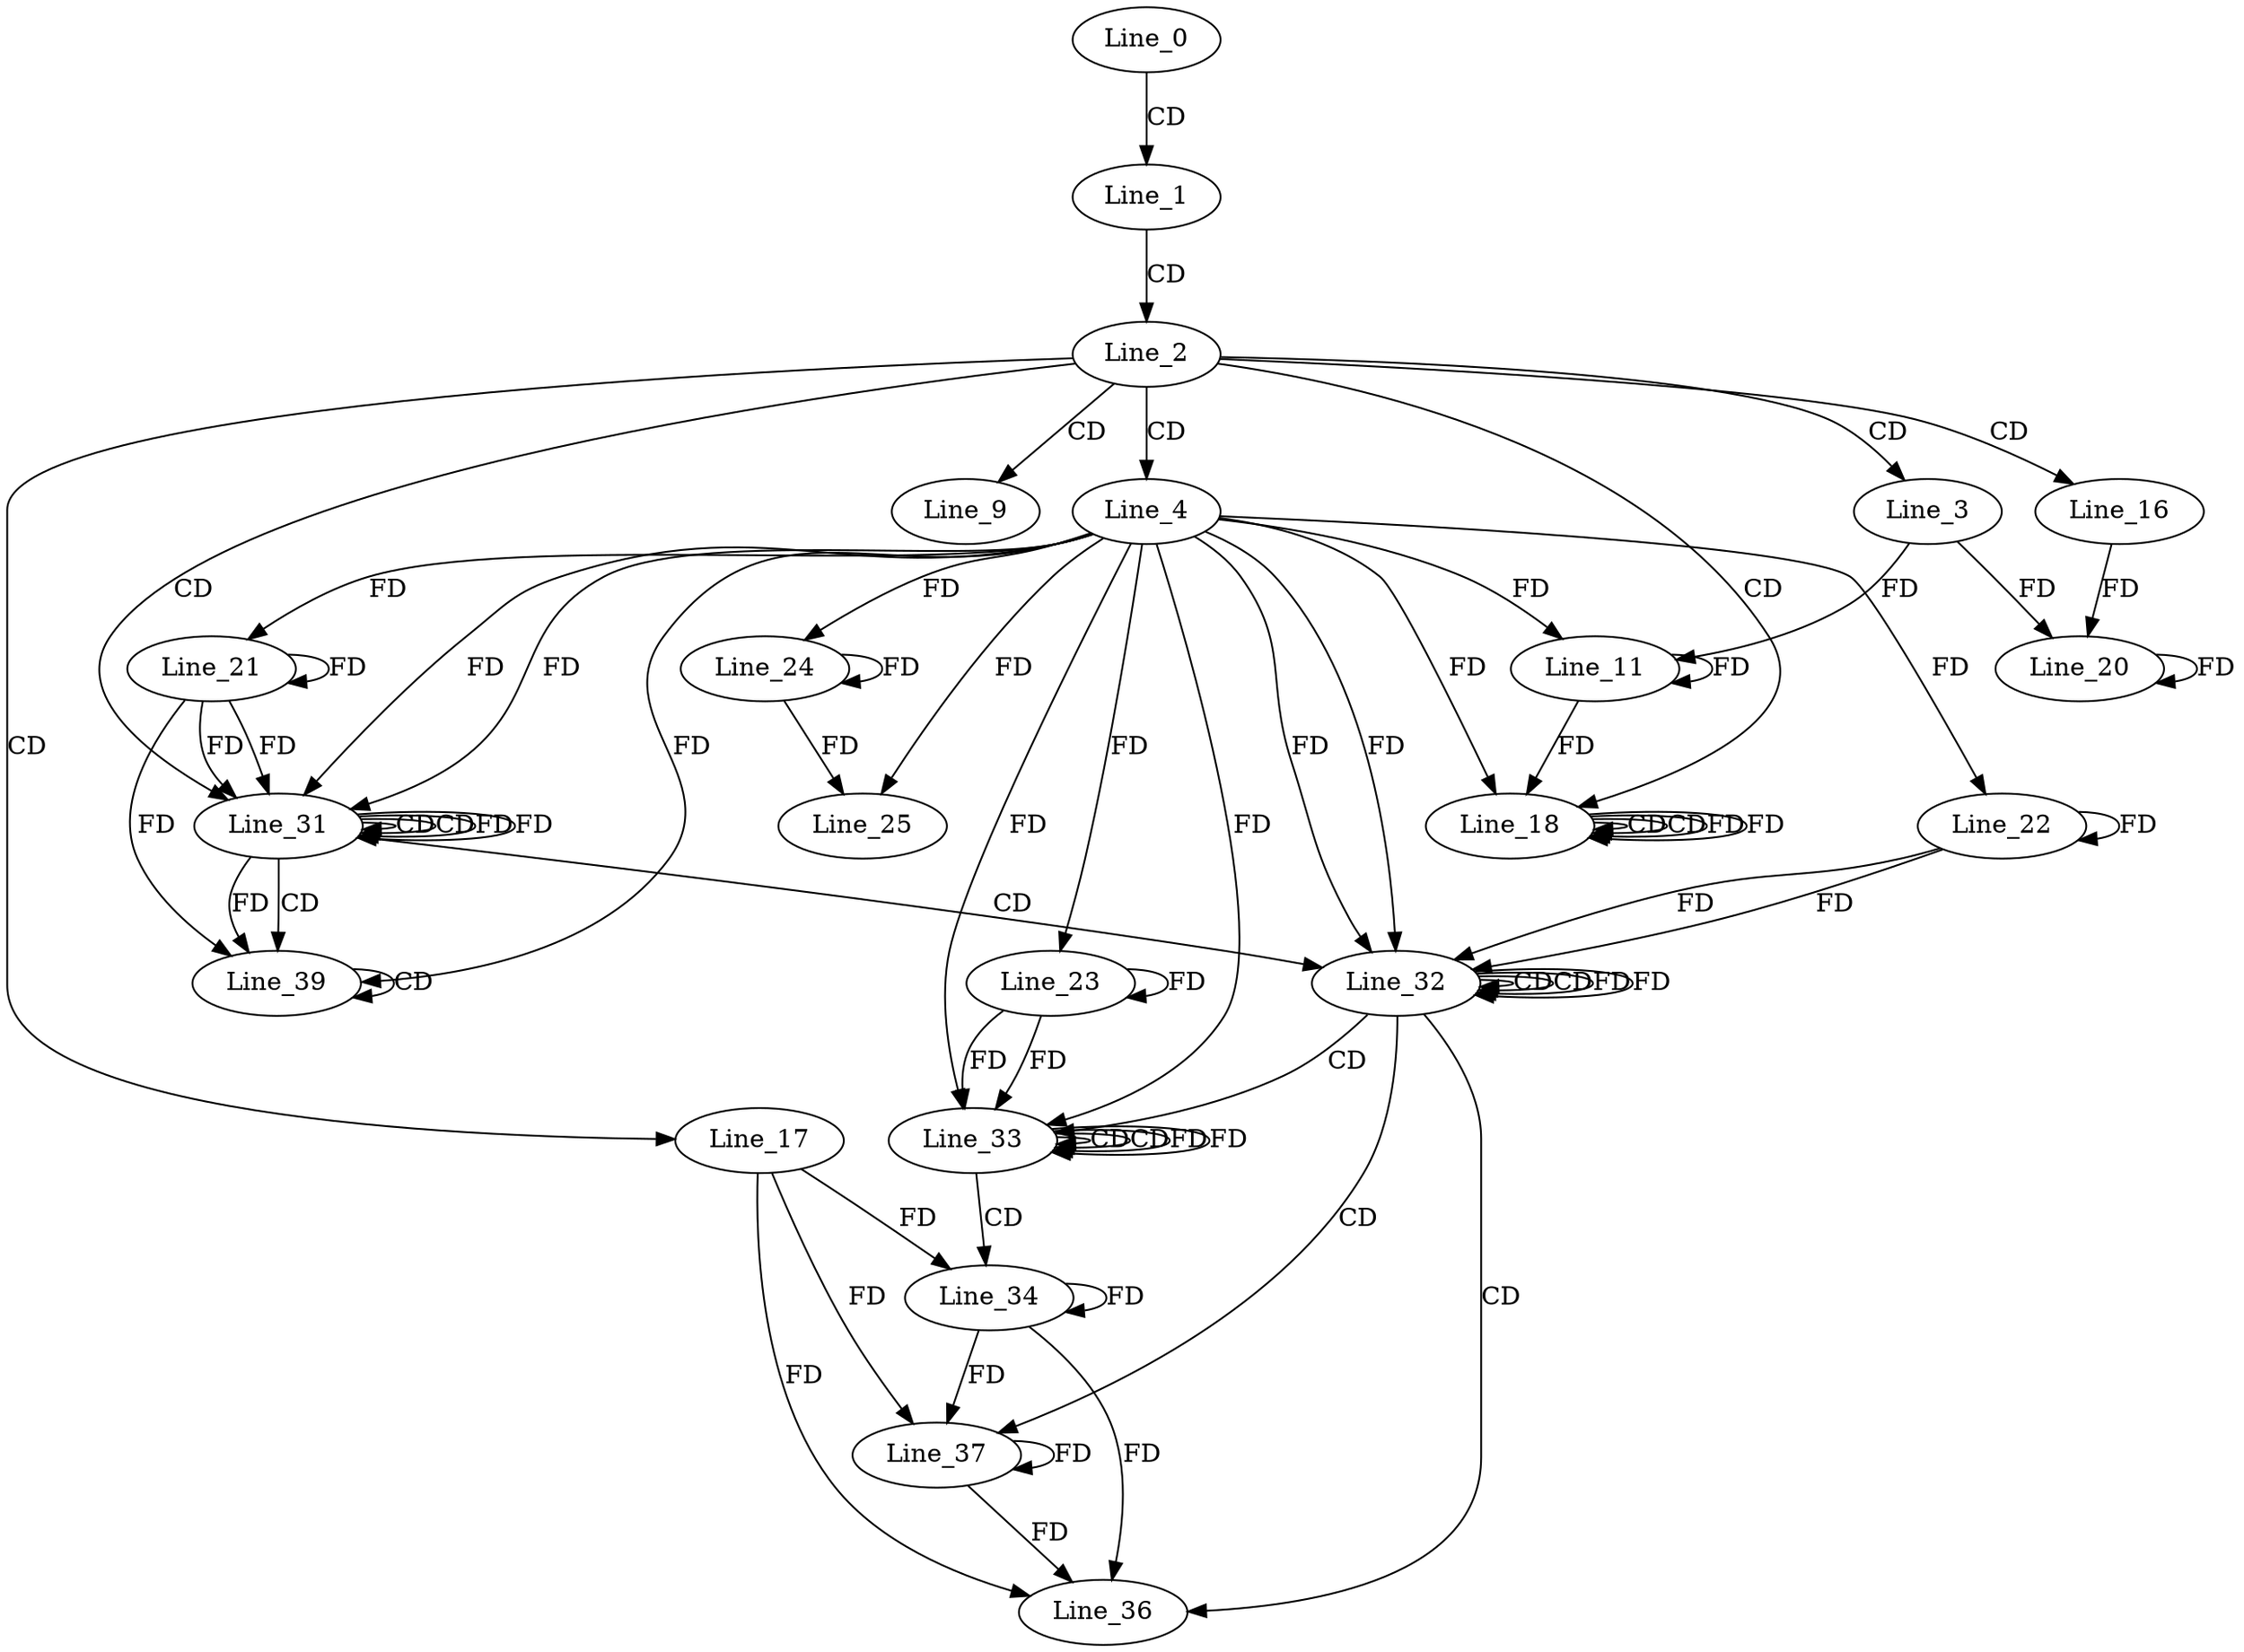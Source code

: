 digraph G {
  Line_0;
  Line_1;
  Line_2;
  Line_3;
  Line_4;
  Line_9;
  Line_11;
  Line_11;
  Line_11;
  Line_16;
  Line_17;
  Line_18;
  Line_18;
  Line_18;
  Line_20;
  Line_20;
  Line_20;
  Line_21;
  Line_21;
  Line_22;
  Line_22;
  Line_23;
  Line_23;
  Line_24;
  Line_24;
  Line_25;
  Line_31;
  Line_31;
  Line_31;
  Line_32;
  Line_32;
  Line_32;
  Line_33;
  Line_33;
  Line_33;
  Line_34;
  Line_36;
  Line_37;
  Line_39;
  Line_39;
  Line_0 -> Line_1 [ label="CD" ];
  Line_1 -> Line_2 [ label="CD" ];
  Line_2 -> Line_3 [ label="CD" ];
  Line_2 -> Line_4 [ label="CD" ];
  Line_2 -> Line_9 [ label="CD" ];
  Line_4 -> Line_11 [ label="FD" ];
  Line_11 -> Line_11 [ label="FD" ];
  Line_3 -> Line_11 [ label="FD" ];
  Line_2 -> Line_16 [ label="CD" ];
  Line_2 -> Line_17 [ label="CD" ];
  Line_2 -> Line_18 [ label="CD" ];
  Line_18 -> Line_18 [ label="CD" ];
  Line_4 -> Line_18 [ label="FD" ];
  Line_11 -> Line_18 [ label="FD" ];
  Line_18 -> Line_18 [ label="CD" ];
  Line_18 -> Line_18 [ label="FD" ];
  Line_20 -> Line_20 [ label="FD" ];
  Line_16 -> Line_20 [ label="FD" ];
  Line_3 -> Line_20 [ label="FD" ];
  Line_21 -> Line_21 [ label="FD" ];
  Line_4 -> Line_21 [ label="FD" ];
  Line_22 -> Line_22 [ label="FD" ];
  Line_4 -> Line_22 [ label="FD" ];
  Line_23 -> Line_23 [ label="FD" ];
  Line_4 -> Line_23 [ label="FD" ];
  Line_24 -> Line_24 [ label="FD" ];
  Line_4 -> Line_24 [ label="FD" ];
  Line_24 -> Line_25 [ label="FD" ];
  Line_4 -> Line_25 [ label="FD" ];
  Line_2 -> Line_31 [ label="CD" ];
  Line_31 -> Line_31 [ label="CD" ];
  Line_21 -> Line_31 [ label="FD" ];
  Line_4 -> Line_31 [ label="FD" ];
  Line_31 -> Line_31 [ label="CD" ];
  Line_31 -> Line_31 [ label="FD" ];
  Line_21 -> Line_31 [ label="FD" ];
  Line_4 -> Line_31 [ label="FD" ];
  Line_31 -> Line_32 [ label="CD" ];
  Line_32 -> Line_32 [ label="CD" ];
  Line_22 -> Line_32 [ label="FD" ];
  Line_4 -> Line_32 [ label="FD" ];
  Line_32 -> Line_32 [ label="CD" ];
  Line_32 -> Line_32 [ label="FD" ];
  Line_22 -> Line_32 [ label="FD" ];
  Line_4 -> Line_32 [ label="FD" ];
  Line_32 -> Line_33 [ label="CD" ];
  Line_33 -> Line_33 [ label="CD" ];
  Line_23 -> Line_33 [ label="FD" ];
  Line_4 -> Line_33 [ label="FD" ];
  Line_33 -> Line_33 [ label="CD" ];
  Line_33 -> Line_33 [ label="FD" ];
  Line_23 -> Line_33 [ label="FD" ];
  Line_4 -> Line_33 [ label="FD" ];
  Line_33 -> Line_34 [ label="CD" ];
  Line_34 -> Line_34 [ label="FD" ];
  Line_17 -> Line_34 [ label="FD" ];
  Line_32 -> Line_36 [ label="CD" ];
  Line_34 -> Line_36 [ label="FD" ];
  Line_17 -> Line_36 [ label="FD" ];
  Line_32 -> Line_37 [ label="CD" ];
  Line_34 -> Line_37 [ label="FD" ];
  Line_37 -> Line_37 [ label="FD" ];
  Line_17 -> Line_37 [ label="FD" ];
  Line_31 -> Line_39 [ label="CD" ];
  Line_31 -> Line_39 [ label="FD" ];
  Line_21 -> Line_39 [ label="FD" ];
  Line_4 -> Line_39 [ label="FD" ];
  Line_39 -> Line_39 [ label="CD" ];
  Line_18 -> Line_18 [ label="FD" ];
  Line_31 -> Line_31 [ label="FD" ];
  Line_32 -> Line_32 [ label="FD" ];
  Line_37 -> Line_36 [ label="FD" ];
  Line_33 -> Line_33 [ label="FD" ];
}

